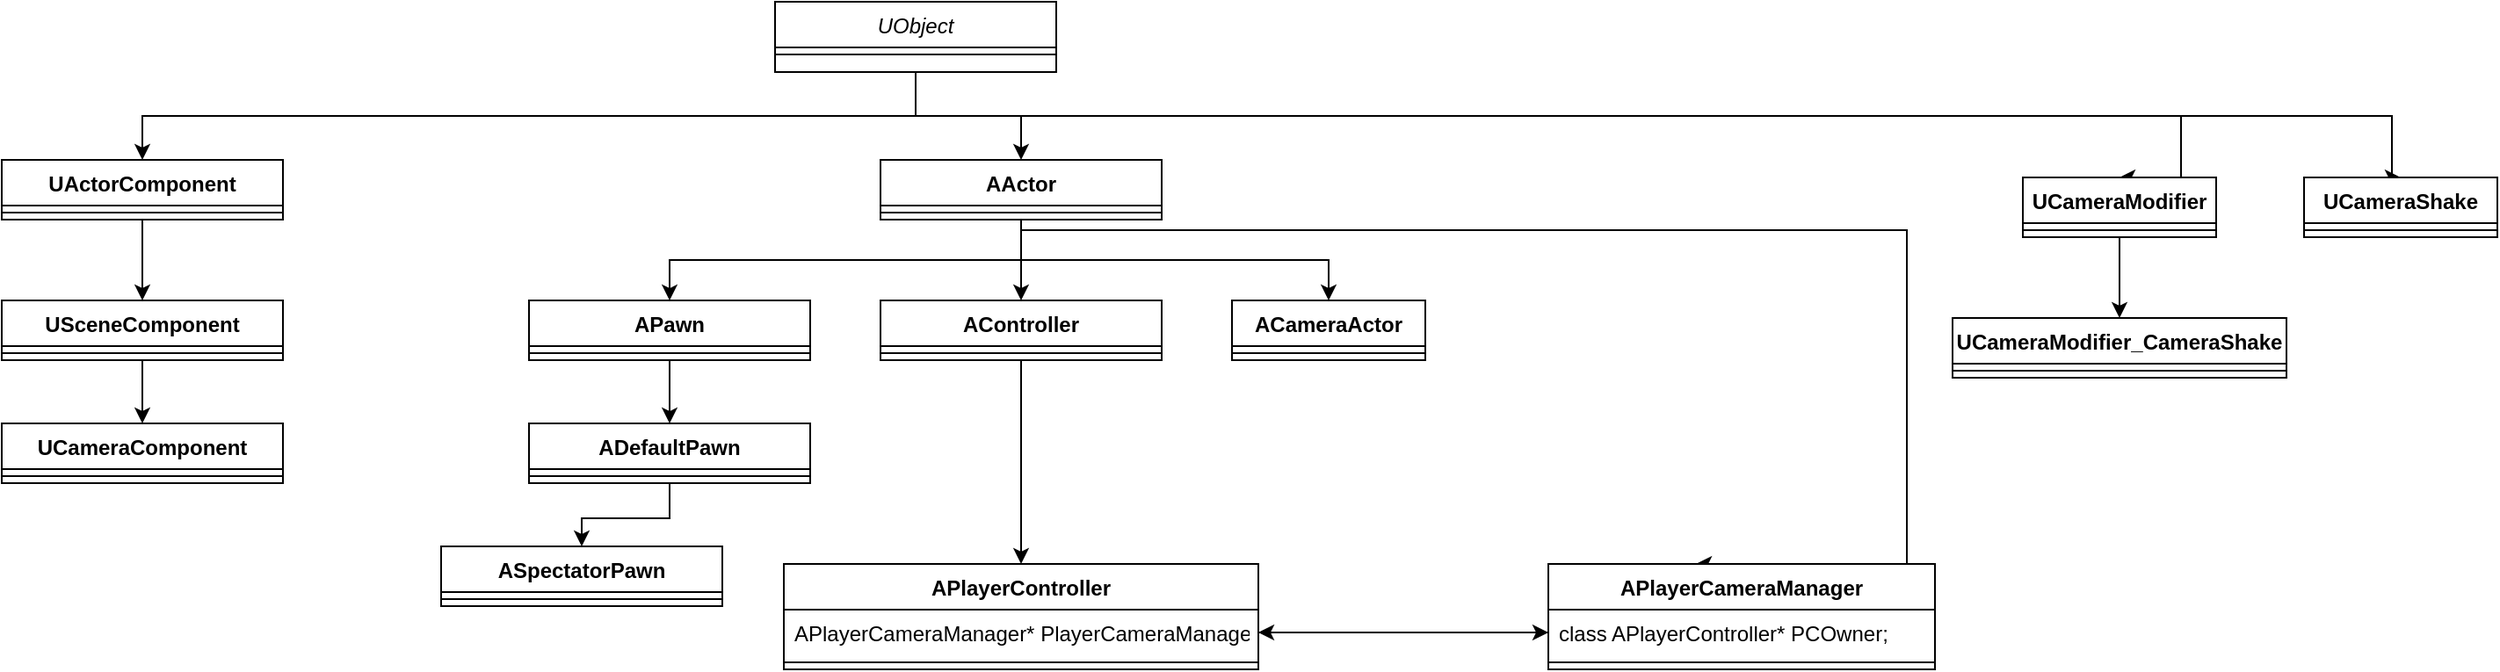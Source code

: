 <mxfile version="15.5.5" type="github">
  <diagram id="C5RBs43oDa-KdzZeNtuy" name="Page-1">
    <mxGraphModel dx="2029" dy="644" grid="1" gridSize="10" guides="1" tooltips="1" connect="1" arrows="1" fold="1" page="1" pageScale="1" pageWidth="827" pageHeight="1169" math="0" shadow="0">
      <root>
        <mxCell id="WIyWlLk6GJQsqaUBKTNV-0" />
        <mxCell id="WIyWlLk6GJQsqaUBKTNV-1" parent="WIyWlLk6GJQsqaUBKTNV-0" />
        <mxCell id="Qlo2lQ4s2DGbTHWU8Idy-0" style="edgeStyle=orthogonalEdgeStyle;rounded=0;orthogonalLoop=1;jettySize=auto;html=1;exitX=0.5;exitY=1;exitDx=0;exitDy=0;" edge="1" parent="WIyWlLk6GJQsqaUBKTNV-1" source="zkfFHV4jXpPFQw0GAbJ--0" target="Qlo2lQ4s2DGbTHWU8Idy-1">
          <mxGeometry relative="1" as="geometry">
            <mxPoint x="300" y="210" as="targetPoint" />
          </mxGeometry>
        </mxCell>
        <mxCell id="Qlo2lQ4s2DGbTHWU8Idy-12" style="edgeStyle=orthogonalEdgeStyle;rounded=0;orthogonalLoop=1;jettySize=auto;html=1;exitX=0.5;exitY=1;exitDx=0;exitDy=0;entryX=0.5;entryY=0;entryDx=0;entryDy=0;" edge="1" parent="WIyWlLk6GJQsqaUBKTNV-1" source="zkfFHV4jXpPFQw0GAbJ--0" target="Qlo2lQ4s2DGbTHWU8Idy-14">
          <mxGeometry relative="1" as="geometry">
            <mxPoint x="360" y="200" as="targetPoint" />
          </mxGeometry>
        </mxCell>
        <mxCell id="Qlo2lQ4s2DGbTHWU8Idy-42" style="edgeStyle=orthogonalEdgeStyle;rounded=0;orthogonalLoop=1;jettySize=auto;html=1;exitX=0.5;exitY=1;exitDx=0;exitDy=0;entryX=0.5;entryY=0;entryDx=0;entryDy=0;" edge="1" parent="WIyWlLk6GJQsqaUBKTNV-1" source="zkfFHV4jXpPFQw0GAbJ--0" target="Qlo2lQ4s2DGbTHWU8Idy-43">
          <mxGeometry relative="1" as="geometry">
            <mxPoint x="1020" y="220" as="targetPoint" />
            <Array as="points">
              <mxPoint x="300" y="185" />
              <mxPoint x="1020" y="185" />
              <mxPoint x="1020" y="220" />
            </Array>
          </mxGeometry>
        </mxCell>
        <mxCell id="Qlo2lQ4s2DGbTHWU8Idy-45" style="edgeStyle=orthogonalEdgeStyle;rounded=0;orthogonalLoop=1;jettySize=auto;html=1;exitX=0.5;exitY=1;exitDx=0;exitDy=0;entryX=0.5;entryY=0;entryDx=0;entryDy=0;" edge="1" parent="WIyWlLk6GJQsqaUBKTNV-1" source="zkfFHV4jXpPFQw0GAbJ--0" target="Qlo2lQ4s2DGbTHWU8Idy-46">
          <mxGeometry relative="1" as="geometry">
            <mxPoint x="1140" y="210" as="targetPoint" />
            <Array as="points">
              <mxPoint x="300" y="185" />
              <mxPoint x="1140" y="185" />
              <mxPoint x="1140" y="220" />
            </Array>
          </mxGeometry>
        </mxCell>
        <mxCell id="zkfFHV4jXpPFQw0GAbJ--0" value="UObject&#xa;" style="swimlane;fontStyle=2;align=center;verticalAlign=top;childLayout=stackLayout;horizontal=1;startSize=26;horizontalStack=0;resizeParent=1;resizeLast=0;collapsible=1;marginBottom=0;rounded=0;shadow=0;strokeWidth=1;" parent="WIyWlLk6GJQsqaUBKTNV-1" vertex="1">
          <mxGeometry x="220" y="120" width="160" height="40" as="geometry">
            <mxRectangle x="230" y="140" width="160" height="26" as="alternateBounds" />
          </mxGeometry>
        </mxCell>
        <mxCell id="zkfFHV4jXpPFQw0GAbJ--4" value="" style="line;html=1;strokeWidth=1;align=left;verticalAlign=middle;spacingTop=-1;spacingLeft=3;spacingRight=3;rotatable=0;labelPosition=right;points=[];portConstraint=eastwest;" parent="zkfFHV4jXpPFQw0GAbJ--0" vertex="1">
          <mxGeometry y="26" width="160" height="8" as="geometry" />
        </mxCell>
        <mxCell id="Qlo2lQ4s2DGbTHWU8Idy-5" style="edgeStyle=orthogonalEdgeStyle;rounded=0;orthogonalLoop=1;jettySize=auto;html=1;exitX=0.5;exitY=1;exitDx=0;exitDy=0;" edge="1" parent="WIyWlLk6GJQsqaUBKTNV-1" source="Qlo2lQ4s2DGbTHWU8Idy-1">
          <mxGeometry relative="1" as="geometry">
            <mxPoint x="-140" y="290" as="targetPoint" />
          </mxGeometry>
        </mxCell>
        <mxCell id="Qlo2lQ4s2DGbTHWU8Idy-1" value="UActorComponent" style="swimlane;fontStyle=1;align=center;verticalAlign=top;childLayout=stackLayout;horizontal=1;startSize=26;horizontalStack=0;resizeParent=1;resizeParentMax=0;resizeLast=0;collapsible=1;marginBottom=0;" vertex="1" parent="WIyWlLk6GJQsqaUBKTNV-1">
          <mxGeometry x="-220" y="210" width="160" height="34" as="geometry" />
        </mxCell>
        <mxCell id="Qlo2lQ4s2DGbTHWU8Idy-3" value="" style="line;strokeWidth=1;fillColor=none;align=left;verticalAlign=middle;spacingTop=-1;spacingLeft=3;spacingRight=3;rotatable=0;labelPosition=right;points=[];portConstraint=eastwest;" vertex="1" parent="Qlo2lQ4s2DGbTHWU8Idy-1">
          <mxGeometry y="26" width="160" height="8" as="geometry" />
        </mxCell>
        <mxCell id="Qlo2lQ4s2DGbTHWU8Idy-11" style="edgeStyle=orthogonalEdgeStyle;rounded=0;orthogonalLoop=1;jettySize=auto;html=1;" edge="1" parent="WIyWlLk6GJQsqaUBKTNV-1" source="Qlo2lQ4s2DGbTHWU8Idy-7" target="Qlo2lQ4s2DGbTHWU8Idy-9">
          <mxGeometry relative="1" as="geometry" />
        </mxCell>
        <mxCell id="Qlo2lQ4s2DGbTHWU8Idy-7" value="USceneComponent" style="swimlane;fontStyle=1;align=center;verticalAlign=top;childLayout=stackLayout;horizontal=1;startSize=26;horizontalStack=0;resizeParent=1;resizeParentMax=0;resizeLast=0;collapsible=1;marginBottom=0;" vertex="1" parent="WIyWlLk6GJQsqaUBKTNV-1">
          <mxGeometry x="-220" y="290" width="160" height="34" as="geometry" />
        </mxCell>
        <mxCell id="Qlo2lQ4s2DGbTHWU8Idy-8" value="" style="line;strokeWidth=1;fillColor=none;align=left;verticalAlign=middle;spacingTop=-1;spacingLeft=3;spacingRight=3;rotatable=0;labelPosition=right;points=[];portConstraint=eastwest;" vertex="1" parent="Qlo2lQ4s2DGbTHWU8Idy-7">
          <mxGeometry y="26" width="160" height="8" as="geometry" />
        </mxCell>
        <mxCell id="Qlo2lQ4s2DGbTHWU8Idy-9" value="UCameraComponent" style="swimlane;fontStyle=1;align=center;verticalAlign=top;childLayout=stackLayout;horizontal=1;startSize=26;horizontalStack=0;resizeParent=1;resizeParentMax=0;resizeLast=0;collapsible=1;marginBottom=0;" vertex="1" parent="WIyWlLk6GJQsqaUBKTNV-1">
          <mxGeometry x="-220" y="360" width="160" height="34" as="geometry" />
        </mxCell>
        <mxCell id="Qlo2lQ4s2DGbTHWU8Idy-10" value="" style="line;strokeWidth=1;fillColor=none;align=left;verticalAlign=middle;spacingTop=-1;spacingLeft=3;spacingRight=3;rotatable=0;labelPosition=right;points=[];portConstraint=eastwest;" vertex="1" parent="Qlo2lQ4s2DGbTHWU8Idy-9">
          <mxGeometry y="26" width="160" height="8" as="geometry" />
        </mxCell>
        <mxCell id="Qlo2lQ4s2DGbTHWU8Idy-13" style="edgeStyle=orthogonalEdgeStyle;rounded=0;orthogonalLoop=1;jettySize=auto;html=1;exitX=0.5;exitY=1;exitDx=0;exitDy=0;" edge="1" parent="WIyWlLk6GJQsqaUBKTNV-1" source="Qlo2lQ4s2DGbTHWU8Idy-14">
          <mxGeometry relative="1" as="geometry">
            <mxPoint x="360" y="290" as="targetPoint" />
          </mxGeometry>
        </mxCell>
        <mxCell id="Qlo2lQ4s2DGbTHWU8Idy-21" style="edgeStyle=orthogonalEdgeStyle;rounded=0;orthogonalLoop=1;jettySize=auto;html=1;exitX=0.5;exitY=1;exitDx=0;exitDy=0;entryX=0.5;entryY=0;entryDx=0;entryDy=0;" edge="1" parent="WIyWlLk6GJQsqaUBKTNV-1" source="Qlo2lQ4s2DGbTHWU8Idy-14" target="Qlo2lQ4s2DGbTHWU8Idy-23">
          <mxGeometry relative="1" as="geometry">
            <mxPoint x="490" y="290" as="targetPoint" />
          </mxGeometry>
        </mxCell>
        <mxCell id="Qlo2lQ4s2DGbTHWU8Idy-25" style="edgeStyle=orthogonalEdgeStyle;rounded=0;orthogonalLoop=1;jettySize=auto;html=1;exitX=0.5;exitY=1;exitDx=0;exitDy=0;entryX=0.382;entryY=0;entryDx=0;entryDy=0;entryPerimeter=0;" edge="1" parent="WIyWlLk6GJQsqaUBKTNV-1" source="Qlo2lQ4s2DGbTHWU8Idy-14" target="Qlo2lQ4s2DGbTHWU8Idy-36">
          <mxGeometry relative="1" as="geometry">
            <mxPoint x="705" y="394" as="targetPoint" />
            <Array as="points">
              <mxPoint x="360" y="250" />
              <mxPoint x="864" y="250" />
              <mxPoint x="864" y="440" />
            </Array>
          </mxGeometry>
        </mxCell>
        <mxCell id="Qlo2lQ4s2DGbTHWU8Idy-51" style="edgeStyle=orthogonalEdgeStyle;rounded=0;orthogonalLoop=1;jettySize=auto;html=1;exitX=0.5;exitY=1;exitDx=0;exitDy=0;entryX=0.5;entryY=0;entryDx=0;entryDy=0;" edge="1" parent="WIyWlLk6GJQsqaUBKTNV-1" source="Qlo2lQ4s2DGbTHWU8Idy-14" target="Qlo2lQ4s2DGbTHWU8Idy-52">
          <mxGeometry relative="1" as="geometry">
            <mxPoint x="160" y="300" as="targetPoint" />
          </mxGeometry>
        </mxCell>
        <mxCell id="Qlo2lQ4s2DGbTHWU8Idy-14" value="AActor" style="swimlane;fontStyle=1;align=center;verticalAlign=top;childLayout=stackLayout;horizontal=1;startSize=26;horizontalStack=0;resizeParent=1;resizeParentMax=0;resizeLast=0;collapsible=1;marginBottom=0;" vertex="1" parent="WIyWlLk6GJQsqaUBKTNV-1">
          <mxGeometry x="280" y="210" width="160" height="34" as="geometry" />
        </mxCell>
        <mxCell id="Qlo2lQ4s2DGbTHWU8Idy-15" value="" style="line;strokeWidth=1;fillColor=none;align=left;verticalAlign=middle;spacingTop=-1;spacingLeft=3;spacingRight=3;rotatable=0;labelPosition=right;points=[];portConstraint=eastwest;" vertex="1" parent="Qlo2lQ4s2DGbTHWU8Idy-14">
          <mxGeometry y="26" width="160" height="8" as="geometry" />
        </mxCell>
        <mxCell id="Qlo2lQ4s2DGbTHWU8Idy-60" style="edgeStyle=orthogonalEdgeStyle;rounded=0;orthogonalLoop=1;jettySize=auto;html=1;exitX=0.5;exitY=1;exitDx=0;exitDy=0;entryX=0.5;entryY=0;entryDx=0;entryDy=0;" edge="1" parent="WIyWlLk6GJQsqaUBKTNV-1" source="Qlo2lQ4s2DGbTHWU8Idy-17" target="Qlo2lQ4s2DGbTHWU8Idy-31">
          <mxGeometry relative="1" as="geometry" />
        </mxCell>
        <mxCell id="Qlo2lQ4s2DGbTHWU8Idy-17" value="AController" style="swimlane;fontStyle=1;align=center;verticalAlign=top;childLayout=stackLayout;horizontal=1;startSize=26;horizontalStack=0;resizeParent=1;resizeParentMax=0;resizeLast=0;collapsible=1;marginBottom=0;" vertex="1" parent="WIyWlLk6GJQsqaUBKTNV-1">
          <mxGeometry x="280" y="290" width="160" height="34" as="geometry" />
        </mxCell>
        <mxCell id="Qlo2lQ4s2DGbTHWU8Idy-18" value="" style="line;strokeWidth=1;fillColor=none;align=left;verticalAlign=middle;spacingTop=-1;spacingLeft=3;spacingRight=3;rotatable=0;labelPosition=right;points=[];portConstraint=eastwest;" vertex="1" parent="Qlo2lQ4s2DGbTHWU8Idy-17">
          <mxGeometry y="26" width="160" height="8" as="geometry" />
        </mxCell>
        <mxCell id="Qlo2lQ4s2DGbTHWU8Idy-23" value="ACameraActor" style="swimlane;fontStyle=1;align=center;verticalAlign=top;childLayout=stackLayout;horizontal=1;startSize=26;horizontalStack=0;resizeParent=1;resizeParentMax=0;resizeLast=0;collapsible=1;marginBottom=0;" vertex="1" parent="WIyWlLk6GJQsqaUBKTNV-1">
          <mxGeometry x="480" y="290" width="110" height="34" as="geometry" />
        </mxCell>
        <mxCell id="Qlo2lQ4s2DGbTHWU8Idy-24" value="" style="line;strokeWidth=1;fillColor=none;align=left;verticalAlign=middle;spacingTop=-1;spacingLeft=3;spacingRight=3;rotatable=0;labelPosition=right;points=[];portConstraint=eastwest;" vertex="1" parent="Qlo2lQ4s2DGbTHWU8Idy-23">
          <mxGeometry y="26" width="110" height="8" as="geometry" />
        </mxCell>
        <mxCell id="Qlo2lQ4s2DGbTHWU8Idy-31" value="APlayerController&#xa;" style="swimlane;fontStyle=1;align=center;verticalAlign=top;childLayout=stackLayout;horizontal=1;startSize=26;horizontalStack=0;resizeParent=1;resizeParentMax=0;resizeLast=0;collapsible=1;marginBottom=0;" vertex="1" parent="WIyWlLk6GJQsqaUBKTNV-1">
          <mxGeometry x="225" y="440" width="270" height="60" as="geometry" />
        </mxCell>
        <mxCell id="Qlo2lQ4s2DGbTHWU8Idy-32" value="APlayerCameraManager* PlayerCameraManager" style="text;strokeColor=none;fillColor=none;align=left;verticalAlign=top;spacingLeft=4;spacingRight=4;overflow=hidden;rotatable=0;points=[[0,0.5],[1,0.5]];portConstraint=eastwest;" vertex="1" parent="Qlo2lQ4s2DGbTHWU8Idy-31">
          <mxGeometry y="26" width="270" height="26" as="geometry" />
        </mxCell>
        <mxCell id="Qlo2lQ4s2DGbTHWU8Idy-33" value="" style="line;strokeWidth=1;fillColor=none;align=left;verticalAlign=middle;spacingTop=-1;spacingLeft=3;spacingRight=3;rotatable=0;labelPosition=right;points=[];portConstraint=eastwest;" vertex="1" parent="Qlo2lQ4s2DGbTHWU8Idy-31">
          <mxGeometry y="52" width="270" height="8" as="geometry" />
        </mxCell>
        <mxCell id="Qlo2lQ4s2DGbTHWU8Idy-36" value="APlayerCameraManager" style="swimlane;fontStyle=1;align=center;verticalAlign=top;childLayout=stackLayout;horizontal=1;startSize=26;horizontalStack=0;resizeParent=1;resizeParentMax=0;resizeLast=0;collapsible=1;marginBottom=0;" vertex="1" parent="WIyWlLk6GJQsqaUBKTNV-1">
          <mxGeometry x="660" y="440" width="220" height="60" as="geometry" />
        </mxCell>
        <mxCell id="Qlo2lQ4s2DGbTHWU8Idy-37" value="	class APlayerController* PCOwner;" style="text;strokeColor=none;fillColor=none;align=left;verticalAlign=top;spacingLeft=4;spacingRight=4;overflow=hidden;rotatable=0;points=[[0,0.5],[1,0.5]];portConstraint=eastwest;" vertex="1" parent="Qlo2lQ4s2DGbTHWU8Idy-36">
          <mxGeometry y="26" width="220" height="26" as="geometry" />
        </mxCell>
        <mxCell id="Qlo2lQ4s2DGbTHWU8Idy-38" value="" style="line;strokeWidth=1;fillColor=none;align=left;verticalAlign=middle;spacingTop=-1;spacingLeft=3;spacingRight=3;rotatable=0;labelPosition=right;points=[];portConstraint=eastwest;" vertex="1" parent="Qlo2lQ4s2DGbTHWU8Idy-36">
          <mxGeometry y="52" width="220" height="8" as="geometry" />
        </mxCell>
        <mxCell id="Qlo2lQ4s2DGbTHWU8Idy-40" style="edgeStyle=orthogonalEdgeStyle;rounded=0;orthogonalLoop=1;jettySize=auto;html=1;exitX=0;exitY=0.5;exitDx=0;exitDy=0;entryX=1;entryY=0.5;entryDx=0;entryDy=0;" edge="1" parent="WIyWlLk6GJQsqaUBKTNV-1" source="Qlo2lQ4s2DGbTHWU8Idy-37" target="Qlo2lQ4s2DGbTHWU8Idy-32">
          <mxGeometry relative="1" as="geometry" />
        </mxCell>
        <mxCell id="Qlo2lQ4s2DGbTHWU8Idy-41" style="edgeStyle=orthogonalEdgeStyle;rounded=0;orthogonalLoop=1;jettySize=auto;html=1;exitX=1;exitY=0.5;exitDx=0;exitDy=0;entryX=0;entryY=0.5;entryDx=0;entryDy=0;" edge="1" parent="WIyWlLk6GJQsqaUBKTNV-1" source="Qlo2lQ4s2DGbTHWU8Idy-32" target="Qlo2lQ4s2DGbTHWU8Idy-37">
          <mxGeometry relative="1" as="geometry" />
        </mxCell>
        <mxCell id="Qlo2lQ4s2DGbTHWU8Idy-48" style="edgeStyle=orthogonalEdgeStyle;rounded=0;orthogonalLoop=1;jettySize=auto;html=1;exitX=0.5;exitY=1;exitDx=0;exitDy=0;entryX=0.5;entryY=0;entryDx=0;entryDy=0;" edge="1" parent="WIyWlLk6GJQsqaUBKTNV-1" source="Qlo2lQ4s2DGbTHWU8Idy-43" target="Qlo2lQ4s2DGbTHWU8Idy-49">
          <mxGeometry relative="1" as="geometry">
            <mxPoint x="1000" y="290" as="targetPoint" />
          </mxGeometry>
        </mxCell>
        <mxCell id="Qlo2lQ4s2DGbTHWU8Idy-43" value="UCameraModifier" style="swimlane;fontStyle=1;align=center;verticalAlign=top;childLayout=stackLayout;horizontal=1;startSize=26;horizontalStack=0;resizeParent=1;resizeParentMax=0;resizeLast=0;collapsible=1;marginBottom=0;" vertex="1" parent="WIyWlLk6GJQsqaUBKTNV-1">
          <mxGeometry x="930" y="220" width="110" height="34" as="geometry" />
        </mxCell>
        <mxCell id="Qlo2lQ4s2DGbTHWU8Idy-44" value="" style="line;strokeWidth=1;fillColor=none;align=left;verticalAlign=middle;spacingTop=-1;spacingLeft=3;spacingRight=3;rotatable=0;labelPosition=right;points=[];portConstraint=eastwest;" vertex="1" parent="Qlo2lQ4s2DGbTHWU8Idy-43">
          <mxGeometry y="26" width="110" height="8" as="geometry" />
        </mxCell>
        <mxCell id="Qlo2lQ4s2DGbTHWU8Idy-46" value="UCameraShake" style="swimlane;fontStyle=1;align=center;verticalAlign=top;childLayout=stackLayout;horizontal=1;startSize=26;horizontalStack=0;resizeParent=1;resizeParentMax=0;resizeLast=0;collapsible=1;marginBottom=0;" vertex="1" parent="WIyWlLk6GJQsqaUBKTNV-1">
          <mxGeometry x="1090" y="220" width="110" height="34" as="geometry" />
        </mxCell>
        <mxCell id="Qlo2lQ4s2DGbTHWU8Idy-47" value="" style="line;strokeWidth=1;fillColor=none;align=left;verticalAlign=middle;spacingTop=-1;spacingLeft=3;spacingRight=3;rotatable=0;labelPosition=right;points=[];portConstraint=eastwest;" vertex="1" parent="Qlo2lQ4s2DGbTHWU8Idy-46">
          <mxGeometry y="26" width="110" height="8" as="geometry" />
        </mxCell>
        <mxCell id="Qlo2lQ4s2DGbTHWU8Idy-49" value="UCameraModifier_CameraShake" style="swimlane;fontStyle=1;align=center;verticalAlign=top;childLayout=stackLayout;horizontal=1;startSize=26;horizontalStack=0;resizeParent=1;resizeParentMax=0;resizeLast=0;collapsible=1;marginBottom=0;" vertex="1" parent="WIyWlLk6GJQsqaUBKTNV-1">
          <mxGeometry x="890" y="300" width="190" height="34" as="geometry" />
        </mxCell>
        <mxCell id="Qlo2lQ4s2DGbTHWU8Idy-50" value="" style="line;strokeWidth=1;fillColor=none;align=left;verticalAlign=middle;spacingTop=-1;spacingLeft=3;spacingRight=3;rotatable=0;labelPosition=right;points=[];portConstraint=eastwest;" vertex="1" parent="Qlo2lQ4s2DGbTHWU8Idy-49">
          <mxGeometry y="26" width="190" height="8" as="geometry" />
        </mxCell>
        <mxCell id="Qlo2lQ4s2DGbTHWU8Idy-54" style="edgeStyle=orthogonalEdgeStyle;rounded=0;orthogonalLoop=1;jettySize=auto;html=1;exitX=0.5;exitY=1;exitDx=0;exitDy=0;" edge="1" parent="WIyWlLk6GJQsqaUBKTNV-1" source="Qlo2lQ4s2DGbTHWU8Idy-52">
          <mxGeometry relative="1" as="geometry">
            <mxPoint x="160" y="360" as="targetPoint" />
            <Array as="points">
              <mxPoint x="160" y="360" />
              <mxPoint x="160" y="360" />
            </Array>
          </mxGeometry>
        </mxCell>
        <mxCell id="Qlo2lQ4s2DGbTHWU8Idy-52" value="APawn" style="swimlane;fontStyle=1;align=center;verticalAlign=top;childLayout=stackLayout;horizontal=1;startSize=26;horizontalStack=0;resizeParent=1;resizeParentMax=0;resizeLast=0;collapsible=1;marginBottom=0;" vertex="1" parent="WIyWlLk6GJQsqaUBKTNV-1">
          <mxGeometry x="80" y="290" width="160" height="34" as="geometry" />
        </mxCell>
        <mxCell id="Qlo2lQ4s2DGbTHWU8Idy-53" value="" style="line;strokeWidth=1;fillColor=none;align=left;verticalAlign=middle;spacingTop=-1;spacingLeft=3;spacingRight=3;rotatable=0;labelPosition=right;points=[];portConstraint=eastwest;" vertex="1" parent="Qlo2lQ4s2DGbTHWU8Idy-52">
          <mxGeometry y="26" width="160" height="8" as="geometry" />
        </mxCell>
        <mxCell id="Qlo2lQ4s2DGbTHWU8Idy-59" style="edgeStyle=orthogonalEdgeStyle;rounded=0;orthogonalLoop=1;jettySize=auto;html=1;exitX=0.5;exitY=1;exitDx=0;exitDy=0;entryX=0.5;entryY=0;entryDx=0;entryDy=0;" edge="1" parent="WIyWlLk6GJQsqaUBKTNV-1" source="Qlo2lQ4s2DGbTHWU8Idy-55" target="Qlo2lQ4s2DGbTHWU8Idy-57">
          <mxGeometry relative="1" as="geometry" />
        </mxCell>
        <mxCell id="Qlo2lQ4s2DGbTHWU8Idy-55" value="ADefaultPawn" style="swimlane;fontStyle=1;align=center;verticalAlign=top;childLayout=stackLayout;horizontal=1;startSize=26;horizontalStack=0;resizeParent=1;resizeParentMax=0;resizeLast=0;collapsible=1;marginBottom=0;" vertex="1" parent="WIyWlLk6GJQsqaUBKTNV-1">
          <mxGeometry x="80" y="360" width="160" height="34" as="geometry" />
        </mxCell>
        <mxCell id="Qlo2lQ4s2DGbTHWU8Idy-56" value="" style="line;strokeWidth=1;fillColor=none;align=left;verticalAlign=middle;spacingTop=-1;spacingLeft=3;spacingRight=3;rotatable=0;labelPosition=right;points=[];portConstraint=eastwest;" vertex="1" parent="Qlo2lQ4s2DGbTHWU8Idy-55">
          <mxGeometry y="26" width="160" height="8" as="geometry" />
        </mxCell>
        <mxCell id="Qlo2lQ4s2DGbTHWU8Idy-57" value="ASpectatorPawn" style="swimlane;fontStyle=1;align=center;verticalAlign=top;childLayout=stackLayout;horizontal=1;startSize=26;horizontalStack=0;resizeParent=1;resizeParentMax=0;resizeLast=0;collapsible=1;marginBottom=0;" vertex="1" parent="WIyWlLk6GJQsqaUBKTNV-1">
          <mxGeometry x="30" y="430" width="160" height="34" as="geometry" />
        </mxCell>
        <mxCell id="Qlo2lQ4s2DGbTHWU8Idy-58" value="" style="line;strokeWidth=1;fillColor=none;align=left;verticalAlign=middle;spacingTop=-1;spacingLeft=3;spacingRight=3;rotatable=0;labelPosition=right;points=[];portConstraint=eastwest;" vertex="1" parent="Qlo2lQ4s2DGbTHWU8Idy-57">
          <mxGeometry y="26" width="160" height="8" as="geometry" />
        </mxCell>
      </root>
    </mxGraphModel>
  </diagram>
</mxfile>
